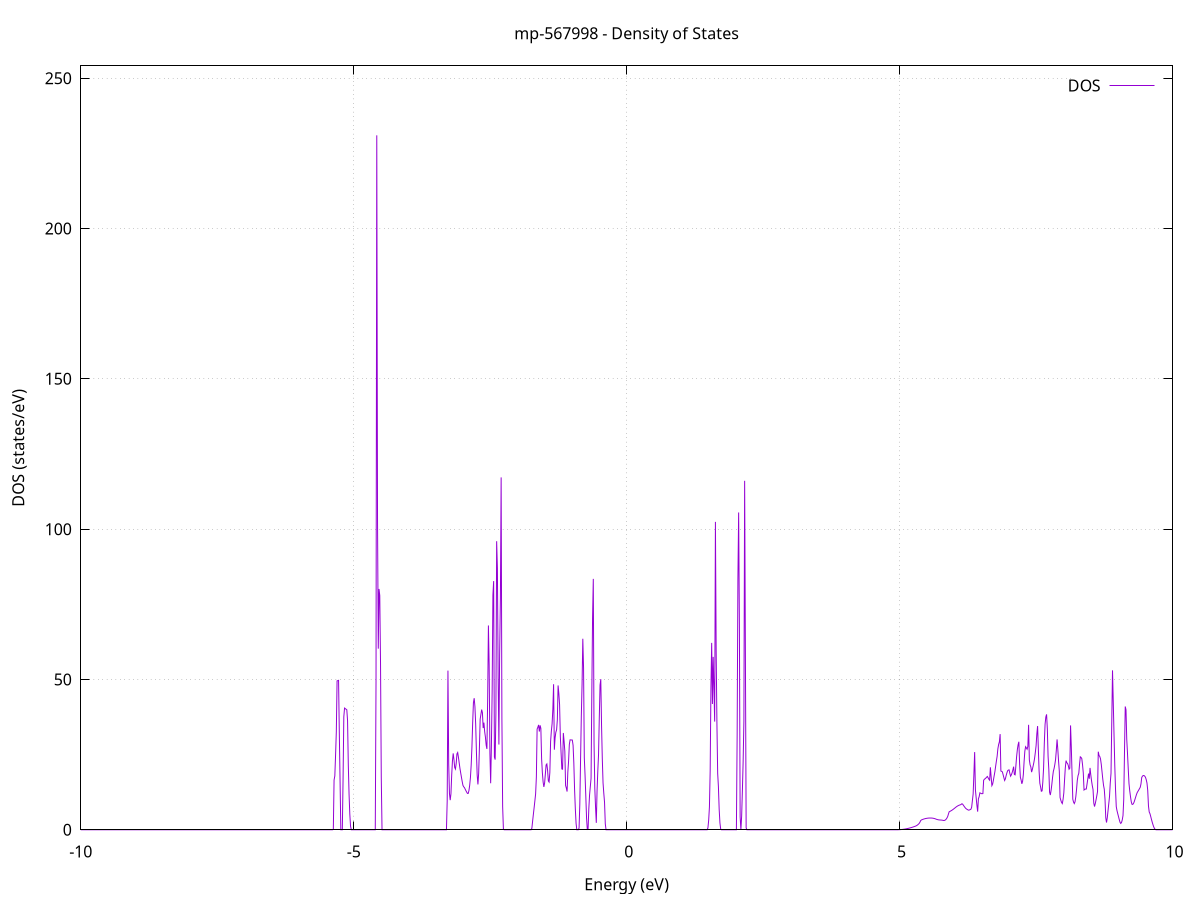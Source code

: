 set title 'mp-567998 - Density of States'
set xlabel 'Energy (eV)'
set ylabel 'DOS (states/eV)'
set grid
set xrange [-10:10]
set yrange [0:254.111]
set xzeroaxis lt -1
set terminal png size 800,600
set output 'mp-567998_dos_gnuplot.png'
plot '-' using 1:2 with lines title 'DOS'
-16.505200 0.000000
-16.491400 0.000000
-16.477700 0.000000
-16.464000 0.000000
-16.450300 0.000000
-16.436500 0.000000
-16.422800 0.000000
-16.409100 0.000000
-16.395400 0.000000
-16.381600 0.000000
-16.367900 0.000000
-16.354200 0.000000
-16.340400 0.000000
-16.326700 0.000000
-16.313000 0.000000
-16.299300 0.000000
-16.285500 0.000000
-16.271800 0.000000
-16.258100 0.000000
-16.244400 0.000000
-16.230600 0.000000
-16.216900 0.000000
-16.203200 0.000000
-16.189500 0.000000
-16.175700 0.000000
-16.162000 0.000000
-16.148300 0.000000
-16.134600 0.000000
-16.120800 0.000000
-16.107100 0.000000
-16.093400 0.000000
-16.079700 0.000000
-16.065900 0.000000
-16.052200 0.000000
-16.038500 0.000000
-16.024800 0.000000
-16.011000 0.000000
-15.997300 0.000000
-15.983600 0.000000
-15.969900 0.000000
-15.956100 0.000000
-15.942400 0.000000
-15.928700 0.000000
-15.915000 0.000000
-15.901200 0.000000
-15.887500 0.000000
-15.873800 0.000000
-15.860100 0.000000
-15.846300 0.000000
-15.832600 0.000000
-15.818900 0.000000
-15.805100 0.000000
-15.791400 0.000000
-15.777700 0.000000
-15.764000 0.000000
-15.750200 0.000000
-15.736500 0.000000
-15.722800 0.000000
-15.709100 0.000000
-15.695300 0.000000
-15.681600 0.000000
-15.667900 0.000000
-15.654200 0.000000
-15.640400 0.000000
-15.626700 0.000000
-15.613000 0.000000
-15.599300 0.000000
-15.585500 0.000000
-15.571800 0.000000
-15.558100 0.000000
-15.544400 0.000000
-15.530600 0.000000
-15.516900 0.000000
-15.503200 0.000000
-15.489500 0.000000
-15.475700 0.000000
-15.462000 0.000000
-15.448300 0.000000
-15.434600 0.000000
-15.420800 0.000000
-15.407100 0.000000
-15.393400 0.000000
-15.379700 0.000000
-15.365900 0.000000
-15.352200 0.000000
-15.338500 0.000000
-15.324800 0.000000
-15.311000 0.000000
-15.297300 0.000000
-15.283600 0.000000
-15.269800 0.000000
-15.256100 0.048500
-15.242400 6.963000
-15.228700 18.911500
-15.214900 28.188700
-15.201200 69.284500
-15.187500 137.983200
-15.173800 53.135900
-15.160000 0.000000
-15.146300 176.342200
-15.132600 85.574100
-15.118900 38.672100
-15.105100 0.000000
-15.091400 0.000000
-15.077700 0.000000
-15.064000 0.000000
-15.050200 0.000000
-15.036500 0.000000
-15.022800 0.000000
-15.009100 0.000000
-14.995300 0.000000
-14.981600 0.000000
-14.967900 0.000000
-14.954200 0.000000
-14.940400 0.000000
-14.926700 0.000000
-14.913000 0.000000
-14.899300 0.000000
-14.885500 0.000000
-14.871800 0.000000
-14.858100 0.000000
-14.844400 0.000000
-14.830600 0.000000
-14.816900 0.000000
-14.803200 0.000000
-14.789500 0.000000
-14.775700 28.993200
-14.762000 306.460100
-14.748300 330.160200
-14.734500 50.470800
-14.720800 3.240400
-14.707100 0.000000
-14.693400 0.000000
-14.679600 0.000000
-14.665900 0.000000
-14.652200 0.000000
-14.638500 0.000000
-14.624700 0.000000
-14.611000 0.000000
-14.597300 0.000000
-14.583600 0.000000
-14.569800 0.000000
-14.556100 0.000000
-14.542400 0.000000
-14.528700 0.000000
-14.514900 0.000000
-14.501200 0.000000
-14.487500 0.000000
-14.473800 0.000000
-14.460000 0.000000
-14.446300 0.000000
-14.432600 0.000000
-14.418900 0.000000
-14.405100 0.000000
-14.391400 0.000000
-14.377700 0.000000
-14.364000 0.000000
-14.350200 0.000000
-14.336500 0.000000
-14.322800 0.000000
-14.309100 0.000000
-14.295300 0.000000
-14.281600 0.000000
-14.267900 0.000000
-14.254200 0.000000
-14.240400 0.000000
-14.226700 0.000000
-14.213000 0.000000
-14.199200 0.000000
-14.185500 0.000000
-14.171800 0.000000
-14.158100 0.000000
-14.144300 0.000000
-14.130600 0.000000
-14.116900 0.000000
-14.103200 0.000000
-14.089400 0.000000
-14.075700 0.000000
-14.062000 0.000000
-14.048300 0.000000
-14.034500 0.000000
-14.020800 0.000000
-14.007100 0.000000
-13.993400 0.000000
-13.979600 0.000000
-13.965900 0.000000
-13.952200 0.000000
-13.938500 0.000000
-13.924700 0.000000
-13.911000 0.000000
-13.897300 0.000000
-13.883600 0.000000
-13.869800 0.000000
-13.856100 0.000000
-13.842400 0.000000
-13.828700 0.000000
-13.814900 0.000000
-13.801200 0.000000
-13.787500 0.000000
-13.773800 0.000000
-13.760000 0.000000
-13.746300 0.000000
-13.732600 0.000000
-13.718900 0.000000
-13.705100 0.000000
-13.691400 0.000000
-13.677700 0.000000
-13.663900 0.000000
-13.650200 0.000000
-13.636500 0.000000
-13.622800 0.000000
-13.609000 0.000000
-13.595300 0.000000
-13.581600 0.000000
-13.567900 0.000000
-13.554100 0.000000
-13.540400 0.000000
-13.526700 0.000000
-13.513000 0.000000
-13.499200 0.000000
-13.485500 0.000000
-13.471800 0.000000
-13.458100 0.000000
-13.444300 0.000000
-13.430600 0.000000
-13.416900 0.000000
-13.403200 0.000000
-13.389400 0.000000
-13.375700 0.000000
-13.362000 0.000000
-13.348300 0.000000
-13.334500 0.000000
-13.320800 0.000000
-13.307100 0.000000
-13.293400 0.000000
-13.279600 0.000000
-13.265900 0.000000
-13.252200 0.000000
-13.238500 0.000000
-13.224700 0.000000
-13.211000 0.000000
-13.197300 0.000000
-13.183600 0.000000
-13.169800 0.000000
-13.156100 0.000000
-13.142400 0.000000
-13.128600 0.000000
-13.114900 0.000000
-13.101200 0.000000
-13.087500 0.000000
-13.073700 0.000000
-13.060000 0.000000
-13.046300 0.000000
-13.032600 0.000000
-13.018800 0.000000
-13.005100 0.000000
-12.991400 0.000000
-12.977700 0.000000
-12.963900 0.000000
-12.950200 0.000000
-12.936500 0.000000
-12.922800 0.000000
-12.909000 0.000000
-12.895300 0.000000
-12.881600 0.000000
-12.867900 0.000000
-12.854100 0.000000
-12.840400 0.000000
-12.826700 0.000000
-12.813000 0.000000
-12.799200 0.000000
-12.785500 0.000000
-12.771800 0.000000
-12.758100 0.000000
-12.744300 9.206200
-12.730600 19.783500
-12.716900 27.023300
-12.703200 27.028100
-12.689400 27.033000
-12.675700 27.038000
-12.662000 27.043100
-12.648200 27.048300
-12.634500 27.053700
-12.620800 27.059100
-12.607100 27.064700
-12.593300 16.984100
-12.579600 11.893300
-12.565900 21.780500
-12.552200 21.782300
-12.538400 21.784200
-12.524700 21.786100
-12.511000 21.788100
-12.497300 21.790100
-12.483500 21.792100
-12.469800 21.794200
-12.456100 21.796300
-12.442400 21.798400
-12.428600 21.800600
-12.414900 21.802800
-12.401200 17.597700
-12.387500 0.000000
-12.373700 0.000000
-12.360000 0.000000
-12.346300 0.000000
-12.332600 0.000000
-12.318800 0.000000
-12.305100 0.000000
-12.291400 0.000000
-12.277700 0.000000
-12.263900 0.000000
-12.250200 0.000000
-12.236500 0.000000
-12.222800 0.000000
-12.209000 0.000000
-12.195300 0.000000
-12.181600 0.000000
-12.167900 0.000000
-12.154100 0.000000
-12.140400 0.000000
-12.126700 0.000000
-12.112900 0.000000
-12.099200 0.000000
-12.085500 0.000000
-12.071800 0.000000
-12.058000 0.000000
-12.044300 0.000000
-12.030600 0.000000
-12.016900 0.000000
-12.003100 0.000000
-11.989400 0.000000
-11.975700 0.000000
-11.962000 0.000000
-11.948200 0.000000
-11.934500 0.000000
-11.920800 0.000000
-11.907100 0.000000
-11.893300 0.000000
-11.879600 0.000000
-11.865900 0.000000
-11.852200 0.000000
-11.838400 0.000000
-11.824700 0.000000
-11.811000 0.000000
-11.797300 0.000000
-11.783500 0.000000
-11.769800 0.000000
-11.756100 0.000000
-11.742400 0.000000
-11.728600 0.000000
-11.714900 0.000000
-11.701200 0.000000
-11.687500 0.000000
-11.673700 0.000000
-11.660000 0.000000
-11.646300 0.000000
-11.632600 0.000000
-11.618800 0.000000
-11.605100 0.000000
-11.591400 0.000000
-11.577600 0.000000
-11.563900 0.000000
-11.550200 0.000000
-11.536500 0.000000
-11.522700 0.000000
-11.509000 11.306300
-11.495300 20.637600
-11.481600 26.852800
-11.467800 27.761100
-11.454100 27.771700
-11.440400 27.782600
-11.426700 27.793700
-11.412900 27.805200
-11.399200 27.816900
-11.385500 27.829000
-11.371800 27.841300
-11.358000 9.411000
-11.344300 0.000000
-11.330600 37.227200
-11.316900 38.124900
-11.303100 38.050900
-11.289400 37.977200
-11.275700 37.903700
-11.262000 37.380900
-11.248200 29.286400
-11.234500 24.611600
-11.220800 16.658900
-11.207100 0.000000
-11.193300 0.000000
-11.179600 0.000000
-11.165900 0.000000
-11.152200 0.000000
-11.138400 0.000000
-11.124700 0.000000
-11.111000 0.000000
-11.097300 0.000000
-11.083500 0.000000
-11.069800 0.000000
-11.056100 0.000000
-11.042300 0.000000
-11.028600 0.000000
-11.014900 0.000000
-11.001200 0.000000
-10.987400 0.000000
-10.973700 0.000000
-10.960000 0.000000
-10.946300 0.000000
-10.932500 0.000000
-10.918800 0.000000
-10.905100 0.000000
-10.891400 0.000000
-10.877600 0.000000
-10.863900 0.000000
-10.850200 0.000000
-10.836500 0.000000
-10.822700 0.000000
-10.809000 0.000000
-10.795300 0.000000
-10.781600 0.000000
-10.767800 0.000000
-10.754100 0.000000
-10.740400 0.000000
-10.726700 0.000000
-10.712900 0.000000
-10.699200 0.000000
-10.685500 0.000000
-10.671800 0.000000
-10.658000 0.000000
-10.644300 0.000000
-10.630600 0.000000
-10.616900 0.000000
-10.603100 0.000000
-10.589400 0.000000
-10.575700 0.000000
-10.562000 0.000000
-10.548200 0.000000
-10.534500 0.000000
-10.520800 0.000000
-10.507000 0.000000
-10.493300 0.000000
-10.479600 0.000000
-10.465900 0.000000
-10.452100 0.000000
-10.438400 0.000000
-10.424700 0.000000
-10.411000 0.000000
-10.397200 0.000000
-10.383500 0.000000
-10.369800 0.000000
-10.356100 0.000000
-10.342300 0.000000
-10.328600 0.000000
-10.314900 0.000000
-10.301200 0.000000
-10.287400 0.000000
-10.273700 0.000000
-10.260000 0.000000
-10.246300 0.000000
-10.232500 0.000000
-10.218800 0.000000
-10.205100 0.000000
-10.191400 0.000000
-10.177600 0.000000
-10.163900 0.000000
-10.150200 0.000000
-10.136500 0.000000
-10.122700 0.000000
-10.109000 0.000000
-10.095300 0.000000
-10.081600 0.000000
-10.067800 0.000000
-10.054100 0.000000
-10.040400 0.000000
-10.026700 0.000000
-10.012900 0.000000
-9.999200 0.000000
-9.985500 0.000000
-9.971700 0.000000
-9.958000 0.000000
-9.944300 0.000000
-9.930600 0.000000
-9.916800 0.000000
-9.903100 0.000000
-9.889400 0.000000
-9.875700 0.000000
-9.861900 0.000000
-9.848200 0.000000
-9.834500 0.000000
-9.820800 0.000000
-9.807000 0.000000
-9.793300 0.000000
-9.779600 0.000000
-9.765900 0.000000
-9.752100 0.000000
-9.738400 0.000000
-9.724700 0.000000
-9.711000 0.000000
-9.697200 0.000000
-9.683500 0.000000
-9.669800 0.000000
-9.656100 0.000000
-9.642300 0.000000
-9.628600 0.000000
-9.614900 0.000000
-9.601200 0.000000
-9.587400 0.000000
-9.573700 0.000000
-9.560000 0.000000
-9.546300 0.000000
-9.532500 0.000000
-9.518800 0.000000
-9.505100 0.000000
-9.491400 0.000000
-9.477600 0.000000
-9.463900 0.000000
-9.450200 0.000000
-9.436400 0.000000
-9.422700 0.000000
-9.409000 0.000000
-9.395300 0.000000
-9.381500 0.000000
-9.367800 0.000000
-9.354100 0.000000
-9.340400 0.000000
-9.326600 0.000000
-9.312900 0.000000
-9.299200 0.000000
-9.285500 0.000000
-9.271700 0.000000
-9.258000 0.000000
-9.244300 0.000000
-9.230600 0.000000
-9.216800 0.000000
-9.203100 0.000000
-9.189400 0.000000
-9.175700 0.000000
-9.161900 0.000000
-9.148200 0.000000
-9.134500 0.000000
-9.120800 0.000000
-9.107000 0.000000
-9.093300 0.000000
-9.079600 0.000000
-9.065900 0.000000
-9.052100 0.000000
-9.038400 0.000000
-9.024700 0.000000
-9.011000 0.000000
-8.997200 0.000000
-8.983500 0.000000
-8.969800 0.000000
-8.956100 0.000000
-8.942300 0.000000
-8.928600 0.000000
-8.914900 0.000000
-8.901100 0.000000
-8.887400 0.000000
-8.873700 0.000000
-8.860000 0.000000
-8.846200 0.000000
-8.832500 0.000000
-8.818800 0.000000
-8.805100 0.000000
-8.791300 0.000000
-8.777600 0.000000
-8.763900 0.000000
-8.750200 0.000000
-8.736400 0.000000
-8.722700 0.000000
-8.709000 0.000000
-8.695300 0.000000
-8.681500 0.000000
-8.667800 0.000000
-8.654100 0.000000
-8.640400 0.000000
-8.626600 0.000000
-8.612900 0.000000
-8.599200 0.000000
-8.585500 0.000000
-8.571700 0.000000
-8.558000 0.000000
-8.544300 0.000000
-8.530600 0.000000
-8.516800 0.000000
-8.503100 0.000000
-8.489400 0.000000
-8.475700 0.000000
-8.461900 0.000000
-8.448200 0.000000
-8.434500 0.000000
-8.420800 0.000000
-8.407000 0.000000
-8.393300 0.000000
-8.379600 0.000000
-8.365800 0.000000
-8.352100 0.000000
-8.338400 0.000000
-8.324700 0.000000
-8.310900 0.000000
-8.297200 0.000000
-8.283500 0.000000
-8.269800 0.000000
-8.256000 0.000000
-8.242300 0.000000
-8.228600 0.000000
-8.214900 0.000000
-8.201100 0.000000
-8.187400 0.000000
-8.173700 0.000000
-8.160000 0.000000
-8.146200 0.000000
-8.132500 0.000000
-8.118800 0.000000
-8.105100 0.000000
-8.091300 0.000000
-8.077600 0.000000
-8.063900 0.000000
-8.050200 0.000000
-8.036400 0.000000
-8.022700 0.000000
-8.009000 0.000000
-7.995300 0.000000
-7.981500 0.000000
-7.967800 0.000000
-7.954100 0.000000
-7.940400 0.000000
-7.926600 0.000000
-7.912900 0.000000
-7.899200 0.000000
-7.885500 0.000000
-7.871700 0.000000
-7.858000 0.000000
-7.844300 0.000000
-7.830500 0.000000
-7.816800 0.000000
-7.803100 0.000000
-7.789400 0.000000
-7.775600 0.000000
-7.761900 0.000000
-7.748200 0.000000
-7.734500 0.000000
-7.720700 0.000000
-7.707000 0.000000
-7.693300 0.000000
-7.679600 0.000000
-7.665800 0.000000
-7.652100 0.000000
-7.638400 0.000000
-7.624700 0.000000
-7.610900 0.000000
-7.597200 0.000000
-7.583500 0.000000
-7.569800 0.000000
-7.556000 0.000000
-7.542300 0.000000
-7.528600 0.000000
-7.514900 0.000000
-7.501100 0.000000
-7.487400 0.000000
-7.473700 0.000000
-7.460000 0.000000
-7.446200 0.000000
-7.432500 0.000000
-7.418800 0.000000
-7.405100 0.000000
-7.391300 0.000000
-7.377600 0.000000
-7.363900 0.000000
-7.350100 0.000000
-7.336400 0.000000
-7.322700 0.000000
-7.309000 0.000000
-7.295200 0.000000
-7.281500 0.000000
-7.267800 0.000000
-7.254100 0.000000
-7.240300 0.000000
-7.226600 0.000000
-7.212900 0.000000
-7.199200 0.000000
-7.185400 0.000000
-7.171700 0.000000
-7.158000 0.000000
-7.144300 0.000000
-7.130500 0.000000
-7.116800 0.000000
-7.103100 0.000000
-7.089400 0.000000
-7.075600 0.000000
-7.061900 0.000000
-7.048200 0.000000
-7.034500 0.000000
-7.020700 0.000000
-7.007000 0.000000
-6.993300 0.000000
-6.979600 0.000000
-6.965800 0.000000
-6.952100 0.000000
-6.938400 0.000000
-6.924700 0.000000
-6.910900 0.000000
-6.897200 0.000000
-6.883500 0.000000
-6.869800 0.000000
-6.856000 0.000000
-6.842300 0.000000
-6.828600 0.000000
-6.814800 0.000000
-6.801100 0.000000
-6.787400 0.000000
-6.773700 0.000000
-6.759900 0.000000
-6.746200 0.000000
-6.732500 0.000000
-6.718800 0.000000
-6.705000 0.000000
-6.691300 0.000000
-6.677600 0.000000
-6.663900 0.000000
-6.650100 0.000000
-6.636400 0.000000
-6.622700 0.000000
-6.609000 0.000000
-6.595200 0.000000
-6.581500 0.000000
-6.567800 0.000000
-6.554100 0.000000
-6.540300 0.000000
-6.526600 0.000000
-6.512900 0.000000
-6.499200 0.000000
-6.485400 0.000000
-6.471700 0.000000
-6.458000 0.000000
-6.444300 0.000000
-6.430500 0.000000
-6.416800 0.000000
-6.403100 0.000000
-6.389400 0.000000
-6.375600 0.000000
-6.361900 0.000000
-6.348200 0.000000
-6.334500 0.000000
-6.320700 0.000000
-6.307000 0.000000
-6.293300 0.000000
-6.279500 0.000000
-6.265800 0.000000
-6.252100 0.000000
-6.238400 0.000000
-6.224600 0.000000
-6.210900 0.000000
-6.197200 0.000000
-6.183500 0.000000
-6.169700 0.000000
-6.156000 0.000000
-6.142300 0.000000
-6.128600 0.000000
-6.114800 0.000000
-6.101100 0.000000
-6.087400 0.000000
-6.073700 0.000000
-6.059900 0.000000
-6.046200 0.000000
-6.032500 0.000000
-6.018800 0.000000
-6.005000 0.000000
-5.991300 0.000000
-5.977600 0.000000
-5.963900 0.000000
-5.950100 0.000000
-5.936400 0.000000
-5.922700 0.000000
-5.909000 0.000000
-5.895200 0.000000
-5.881500 0.000000
-5.867800 0.000000
-5.854100 0.000000
-5.840300 0.000000
-5.826600 0.000000
-5.812900 0.000000
-5.799200 0.000000
-5.785400 0.000000
-5.771700 0.000000
-5.758000 0.000000
-5.744200 0.000000
-5.730500 0.000000
-5.716800 0.000000
-5.703100 0.000000
-5.689300 0.000000
-5.675600 0.000000
-5.661900 0.000000
-5.648200 0.000000
-5.634400 0.000000
-5.620700 0.000000
-5.607000 0.000000
-5.593300 0.000000
-5.579500 0.000000
-5.565800 0.000000
-5.552100 0.000000
-5.538400 0.000000
-5.524600 0.000000
-5.510900 0.000000
-5.497200 0.000000
-5.483500 0.000000
-5.469700 0.000000
-5.456000 0.000000
-5.442300 0.000000
-5.428600 0.000000
-5.414800 0.000000
-5.401100 0.000000
-5.387400 0.000000
-5.373700 0.119400
-5.359900 16.547500
-5.346200 17.916900
-5.332500 24.798100
-5.318800 32.579600
-5.305000 49.530400
-5.291300 49.608800
-5.277600 49.704600
-5.263900 32.324600
-5.250100 16.202600
-5.236400 0.000000
-5.222700 0.000000
-5.208900 0.000000
-5.195200 16.738000
-5.181500 37.565300
-5.167800 40.483500
-5.154000 40.292400
-5.140300 40.100900
-5.126600 39.909100
-5.112900 36.317700
-5.099100 21.523100
-5.085400 11.845200
-5.071700 5.200800
-5.058000 1.166300
-5.044200 0.000000
-5.030500 0.000000
-5.016800 0.000000
-5.003100 0.000000
-4.989300 0.000000
-4.975600 0.000000
-4.961900 0.000000
-4.948200 0.000000
-4.934400 0.000000
-4.920700 0.000000
-4.907000 0.000000
-4.893300 0.000000
-4.879500 0.000000
-4.865800 0.000000
-4.852100 0.000000
-4.838400 0.000000
-4.824600 0.000000
-4.810900 0.000000
-4.797200 0.000000
-4.783500 0.000000
-4.769700 0.000000
-4.756000 0.000000
-4.742300 0.000000
-4.728600 0.000000
-4.714800 0.000000
-4.701100 0.000000
-4.687400 0.000000
-4.673600 0.000000
-4.659900 0.000000
-4.646200 0.000000
-4.632500 0.000000
-4.618700 0.000000
-4.605000 0.000000
-4.591300 49.544400
-4.577600 231.010300
-4.563800 102.804400
-4.550100 60.241700
-4.536400 80.106200
-4.522700 77.902300
-4.508900 55.379100
-4.495200 17.452100
-4.481500 0.000000
-4.467800 0.000000
-4.454000 0.000000
-4.440300 0.000000
-4.426600 0.000000
-4.412900 0.000000
-4.399100 0.000000
-4.385400 0.000000
-4.371700 0.000000
-4.358000 0.000000
-4.344200 0.000000
-4.330500 0.000000
-4.316800 0.000000
-4.303100 0.000000
-4.289300 0.000000
-4.275600 0.000000
-4.261900 0.000000
-4.248200 0.000000
-4.234400 0.000000
-4.220700 0.000000
-4.207000 0.000000
-4.193300 0.000000
-4.179500 0.000000
-4.165800 0.000000
-4.152100 0.000000
-4.138300 0.000000
-4.124600 0.000000
-4.110900 0.000000
-4.097200 0.000000
-4.083400 0.000000
-4.069700 0.000000
-4.056000 0.000000
-4.042300 0.000000
-4.028500 0.000000
-4.014800 0.000000
-4.001100 0.000000
-3.987400 0.000000
-3.973600 0.000000
-3.959900 0.000000
-3.946200 0.000000
-3.932500 0.000000
-3.918700 0.000000
-3.905000 0.000000
-3.891300 0.000000
-3.877600 0.000000
-3.863800 0.000000
-3.850100 0.000000
-3.836400 0.000000
-3.822700 0.000000
-3.808900 0.000000
-3.795200 0.000000
-3.781500 0.000000
-3.767800 0.000000
-3.754000 0.000000
-3.740300 0.000000
-3.726600 0.000000
-3.712900 0.000000
-3.699100 0.000000
-3.685400 0.000000
-3.671700 0.000000
-3.658000 0.000000
-3.644200 0.000000
-3.630500 0.000000
-3.616800 0.000000
-3.603000 0.000000
-3.589300 0.000000
-3.575600 0.000000
-3.561900 0.000000
-3.548100 0.000000
-3.534400 0.000000
-3.520700 0.000000
-3.507000 0.000000
-3.493200 0.000000
-3.479500 0.000000
-3.465800 0.000000
-3.452100 0.000000
-3.438300 0.000000
-3.424600 0.000000
-3.410900 0.000000
-3.397200 0.000000
-3.383400 0.000000
-3.369700 0.000000
-3.356000 0.000000
-3.342300 0.000000
-3.328500 0.000000
-3.314800 0.000000
-3.301100 0.000000
-3.287400 9.691700
-3.273600 52.954600
-3.259900 21.871400
-3.246200 12.080500
-3.232500 9.865400
-3.218700 11.971200
-3.205000 18.230300
-3.191300 22.918500
-3.177600 25.419500
-3.163800 23.347100
-3.150100 20.720900
-3.136400 20.184800
-3.122700 22.059500
-3.108900 25.248400
-3.095200 25.698900
-3.081500 24.066600
-3.067700 22.261800
-3.054000 20.436500
-3.040300 18.941700
-3.026600 17.477600
-3.012800 16.054600
-2.999100 14.785300
-2.985400 14.304200
-2.971700 14.026200
-2.957900 13.501800
-2.944200 12.994800
-2.930500 12.517400
-2.916800 12.092200
-2.903000 12.081800
-2.889300 13.039200
-2.875600 14.774400
-2.861900 17.364500
-2.848100 21.510500
-2.834400 27.516500
-2.820700 35.634700
-2.807000 42.262700
-2.793200 43.769900
-2.779500 40.976000
-2.765800 35.168300
-2.752100 25.873400
-2.738300 18.225700
-2.724600 15.079400
-2.710900 18.794500
-2.697200 27.299500
-2.683400 36.826900
-2.669700 38.368900
-2.656000 39.977700
-2.642300 38.957900
-2.628500 33.840600
-2.614800 35.631200
-2.601100 32.668600
-2.587300 30.830300
-2.573600 28.166100
-2.559900 26.899800
-2.546200 43.358800
-2.532400 67.970000
-2.518700 54.680300
-2.505000 25.475700
-2.491300 15.482600
-2.477500 28.185000
-2.463800 46.171000
-2.450100 78.082200
-2.436400 82.721800
-2.422600 24.211300
-2.408900 23.340700
-2.395200 38.675500
-2.381500 95.990700
-2.367700 86.964800
-2.354000 50.854500
-2.340300 28.368800
-2.326600 58.475200
-2.312800 76.920100
-2.299100 117.226000
-2.285400 37.024300
-2.271700 7.720700
-2.257900 0.274400
-2.244200 0.000000
-2.230500 0.000000
-2.216800 0.000000
-2.203000 0.000000
-2.189300 0.000000
-2.175600 0.000000
-2.161900 0.000000
-2.148100 0.000000
-2.134400 0.000000
-2.120700 0.000000
-2.107000 0.000000
-2.093200 0.000000
-2.079500 0.000000
-2.065800 0.000000
-2.052000 0.000000
-2.038300 0.000000
-2.024600 0.000000
-2.010900 0.000000
-1.997100 0.000000
-1.983400 0.000000
-1.969700 0.000000
-1.956000 0.000000
-1.942200 0.000000
-1.928500 0.000000
-1.914800 0.000000
-1.901100 0.000000
-1.887300 0.000000
-1.873600 0.000000
-1.859900 0.000000
-1.846200 0.000000
-1.832400 0.000000
-1.818700 0.000000
-1.805000 0.000000
-1.791300 0.000000
-1.777500 0.000000
-1.763800 0.000000
-1.750100 0.000000
-1.736400 0.497500
-1.722600 2.848500
-1.708900 5.113400
-1.695200 7.308100
-1.681500 9.573600
-1.667700 11.910100
-1.654000 17.484800
-1.640300 33.485100
-1.626600 34.118000
-1.612800 34.893100
-1.599100 32.676100
-1.585400 34.741100
-1.571700 33.738800
-1.557900 23.620000
-1.544200 19.061200
-1.530500 15.932600
-1.516700 14.259300
-1.503000 15.517200
-1.489300 18.565900
-1.475600 21.562700
-1.461800 21.900400
-1.448100 19.706800
-1.434400 16.241200
-1.420700 15.864400
-1.406900 19.069600
-1.393200 29.345600
-1.379500 32.788600
-1.365800 35.253500
-1.352000 40.094700
-1.338300 48.417000
-1.324600 26.639900
-1.310900 30.587400
-1.297100 32.430400
-1.283400 33.251400
-1.269700 36.538900
-1.256000 48.007200
-1.242200 45.364700
-1.228500 41.584700
-1.214800 31.048900
-1.201100 25.603400
-1.187300 20.222200
-1.173600 20.145200
-1.159900 32.209700
-1.146200 29.514100
-1.132400 26.118700
-1.118700 14.729900
-1.105000 13.882700
-1.091300 12.711800
-1.077500 19.186100
-1.063800 22.803900
-1.050100 28.344200
-1.036400 29.911400
-1.022600 29.892900
-1.008900 29.872300
-0.995200 29.849800
-0.981400 28.106400
-0.967700 22.246700
-0.954000 13.462300
-0.940300 7.027800
-0.926500 2.141100
-0.912800 0.000000
-0.899100 0.000000
-0.885400 0.000000
-0.871600 0.590500
-0.857900 8.617300
-0.844200 23.344300
-0.830500 37.711800
-0.816700 48.486000
-0.803000 63.553800
-0.789300 53.798000
-0.775600 23.991000
-0.761800 18.110500
-0.748100 11.138700
-0.734400 3.833200
-0.720700 0.086300
-0.706900 0.120100
-0.693200 6.904500
-0.679500 11.518300
-0.665800 14.311400
-0.652000 17.126800
-0.638300 44.608500
-0.624600 70.277200
-0.610900 83.467100
-0.597100 28.721500
-0.583400 13.810200
-0.569700 7.547000
-0.556000 2.311100
-0.542200 12.882100
-0.528500 19.479800
-0.514800 25.077600
-0.501100 37.224800
-0.487300 48.153100
-0.473600 50.105200
-0.459900 34.866100
-0.446100 23.711100
-0.432400 15.613000
-0.418700 12.145100
-0.405000 9.137200
-0.391200 1.967100
-0.377500 0.000000
-0.363800 0.000000
-0.350100 0.000000
-0.336300 0.000000
-0.322600 0.000000
-0.308900 0.000000
-0.295200 0.000000
-0.281400 0.000000
-0.267700 0.000000
-0.254000 0.000000
-0.240300 0.000000
-0.226500 0.000000
-0.212800 0.000000
-0.199100 0.000000
-0.185400 0.000000
-0.171600 0.000000
-0.157900 0.000000
-0.144200 0.000000
-0.130500 0.000000
-0.116700 0.000000
-0.103000 0.000000
-0.089300 0.000000
-0.075600 0.000000
-0.061800 0.000000
-0.048100 0.000000
-0.034400 0.000000
-0.020700 0.000000
-0.006900 0.000000
0.006800 0.000000
0.020500 0.000000
0.034200 0.000000
0.048000 0.000000
0.061700 0.000000
0.075400 0.000000
0.089200 0.000000
0.102900 0.000000
0.116600 0.000000
0.130300 0.000000
0.144100 0.000000
0.157800 0.000000
0.171500 0.000000
0.185200 0.000000
0.199000 0.000000
0.212700 0.000000
0.226400 0.000000
0.240100 0.000000
0.253900 0.000000
0.267600 0.000000
0.281300 0.000000
0.295000 0.000000
0.308800 0.000000
0.322500 0.000000
0.336200 0.000000
0.349900 0.000000
0.363700 0.000000
0.377400 0.000000
0.391100 0.000000
0.404800 0.000000
0.418600 0.000000
0.432300 0.000000
0.446000 0.000000
0.459700 0.000000
0.473500 0.000000
0.487200 0.000000
0.500900 0.000000
0.514600 0.000000
0.528400 0.000000
0.542100 0.000000
0.555800 0.000000
0.569500 0.000000
0.583300 0.000000
0.597000 0.000000
0.610700 0.000000
0.624500 0.000000
0.638200 0.000000
0.651900 0.000000
0.665600 0.000000
0.679400 0.000000
0.693100 0.000000
0.706800 0.000000
0.720500 0.000000
0.734300 0.000000
0.748000 0.000000
0.761700 0.000000
0.775400 0.000000
0.789200 0.000000
0.802900 0.000000
0.816600 0.000000
0.830300 0.000000
0.844100 0.000000
0.857800 0.000000
0.871500 0.000000
0.885200 0.000000
0.899000 0.000000
0.912700 0.000000
0.926400 0.000000
0.940100 0.000000
0.953900 0.000000
0.967600 0.000000
0.981300 0.000000
0.995000 0.000000
1.008800 0.000000
1.022500 0.000000
1.036200 0.000000
1.049900 0.000000
1.063700 0.000000
1.077400 0.000000
1.091100 0.000000
1.104800 0.000000
1.118600 0.000000
1.132300 0.000000
1.146000 0.000000
1.159800 0.000000
1.173500 0.000000
1.187200 0.000000
1.200900 0.000000
1.214700 0.000000
1.228400 0.000000
1.242100 0.000000
1.255800 0.000000
1.269600 0.000000
1.283300 0.000000
1.297000 0.000000
1.310700 0.000000
1.324500 0.000000
1.338200 0.000000
1.351900 0.000000
1.365600 0.000000
1.379400 0.000000
1.393100 0.000000
1.406800 0.000000
1.420500 0.000000
1.434300 0.000000
1.448000 0.000000
1.461700 0.000000
1.475400 0.000000
1.489200 0.667400
1.502900 3.189300
1.516600 7.588600
1.530300 19.684400
1.544100 47.478900
1.557800 62.175600
1.571500 41.839500
1.585200 57.514200
1.599000 47.141100
1.612700 35.994400
1.626400 102.417700
1.640100 59.228300
1.653900 35.223700
1.667600 18.764400
1.681300 14.302400
1.695100 6.805500
1.708800 2.315500
1.722500 0.264400
1.736200 0.000000
1.750000 0.000000
1.763700 0.000000
1.777400 0.000000
1.791100 0.000000
1.804900 0.000000
1.818600 0.000000
1.832300 0.000000
1.846000 0.000000
1.859800 0.000000
1.873500 0.000000
1.887200 0.000000
1.900900 0.000000
1.914700 0.000000
1.928400 0.000000
1.942100 0.000000
1.955800 0.000000
1.969600 0.000000
1.983300 0.000000
1.997000 0.000000
2.010700 0.000000
2.024500 31.496100
2.038200 83.231000
2.051900 105.553700
2.065600 67.783300
2.079400 4.302900
2.093100 0.000000
2.106800 4.559500
2.120500 13.172000
2.134300 22.697100
2.148000 36.126100
2.161700 116.093900
2.175500 58.676100
2.189200 0.640700
2.202900 0.000000
2.216600 0.000000
2.230400 0.000000
2.244100 0.000000
2.257800 0.000000
2.271500 0.000000
2.285300 0.000000
2.299000 0.000000
2.312700 0.000000
2.326400 0.000000
2.340200 0.000000
2.353900 0.000000
2.367600 0.000000
2.381300 0.000000
2.395100 0.000000
2.408800 0.000000
2.422500 0.000000
2.436200 0.000000
2.450000 0.000000
2.463700 0.000000
2.477400 0.000000
2.491100 0.000000
2.504900 0.000000
2.518600 0.000000
2.532300 0.000000
2.546000 0.000000
2.559800 0.000000
2.573500 0.000000
2.587200 0.000000
2.600900 0.000000
2.614700 0.000000
2.628400 0.000000
2.642100 0.000000
2.655800 0.000000
2.669600 0.000000
2.683300 0.000000
2.697000 0.000000
2.710800 0.000000
2.724500 0.000000
2.738200 0.000000
2.751900 0.000000
2.765700 0.000000
2.779400 0.000000
2.793100 0.000000
2.806800 0.000000
2.820600 0.000000
2.834300 0.000000
2.848000 0.000000
2.861700 0.000000
2.875500 0.000000
2.889200 0.000000
2.902900 0.000000
2.916600 0.000000
2.930400 0.000000
2.944100 0.000000
2.957800 0.000000
2.971500 0.000000
2.985300 0.000000
2.999000 0.000000
3.012700 0.000000
3.026400 0.000000
3.040200 0.000000
3.053900 0.000000
3.067600 0.000000
3.081300 0.000000
3.095100 0.000000
3.108800 0.000000
3.122500 0.000000
3.136200 0.000000
3.150000 0.000000
3.163700 0.000000
3.177400 0.000000
3.191100 0.000000
3.204900 0.000000
3.218600 0.000000
3.232300 0.000000
3.246100 0.000000
3.259800 0.000000
3.273500 0.000000
3.287200 0.000000
3.301000 0.000000
3.314700 0.000000
3.328400 0.000000
3.342100 0.000000
3.355900 0.000000
3.369600 0.000000
3.383300 0.000000
3.397000 0.000000
3.410800 0.000000
3.424500 0.000000
3.438200 0.000000
3.451900 0.000000
3.465700 0.000000
3.479400 0.000000
3.493100 0.000000
3.506800 0.000000
3.520600 0.000000
3.534300 0.000000
3.548000 0.000000
3.561700 0.000000
3.575500 0.000000
3.589200 0.000000
3.602900 0.000000
3.616600 0.000000
3.630400 0.000000
3.644100 0.000000
3.657800 0.000000
3.671500 0.000000
3.685300 0.000000
3.699000 0.000000
3.712700 0.000000
3.726400 0.000000
3.740200 0.000000
3.753900 0.000000
3.767600 0.000000
3.781400 0.000000
3.795100 0.000000
3.808800 0.000000
3.822500 0.000000
3.836300 0.000000
3.850000 0.000000
3.863700 0.000000
3.877400 0.000000
3.891200 0.000000
3.904900 0.000000
3.918600 0.000000
3.932300 0.000000
3.946100 0.000000
3.959800 0.000000
3.973500 0.000000
3.987200 0.000000
4.001000 0.000000
4.014700 0.000000
4.028400 0.000000
4.042100 0.000000
4.055900 0.000000
4.069600 0.000000
4.083300 0.000000
4.097000 0.000000
4.110800 0.000000
4.124500 0.000000
4.138200 0.000000
4.151900 0.000000
4.165700 0.000000
4.179400 0.000000
4.193100 0.000000
4.206800 0.000000
4.220600 0.000000
4.234300 0.000000
4.248000 0.000000
4.261700 0.000000
4.275500 0.000000
4.289200 0.000000
4.302900 0.000000
4.316700 0.000000
4.330400 0.000000
4.344100 0.000000
4.357800 0.000000
4.371600 0.000000
4.385300 0.000000
4.399000 0.000000
4.412700 0.000000
4.426500 0.000000
4.440200 0.000000
4.453900 0.000000
4.467600 0.000000
4.481400 0.000000
4.495100 0.000000
4.508800 0.000000
4.522500 0.000000
4.536300 0.000000
4.550000 0.000000
4.563700 0.000000
4.577400 0.000000
4.591200 0.000000
4.604900 0.000000
4.618600 0.000000
4.632300 0.000000
4.646100 0.000000
4.659800 0.000000
4.673500 0.000000
4.687200 0.000000
4.701000 0.000000
4.714700 0.000000
4.728400 0.000000
4.742100 0.000000
4.755900 0.000000
4.769600 0.000000
4.783300 0.000000
4.797000 0.000000
4.810800 0.000000
4.824500 0.000000
4.838200 0.000000
4.852000 0.000000
4.865700 0.000000
4.879400 0.000000
4.893100 0.000000
4.906900 0.000000
4.920600 0.000000
4.934300 0.000000
4.948000 0.000300
4.961800 0.003700
4.975500 0.010900
4.989200 0.021800
5.002900 0.036400
5.016700 0.054800
5.030400 0.076900
5.044100 0.102800
5.057800 0.132500
5.071600 0.165900
5.085300 0.203000
5.099000 0.243900
5.112700 0.288600
5.126500 0.337000
5.140200 0.389100
5.153900 0.445000
5.167600 0.504700
5.181400 0.568100
5.195100 0.635200
5.208800 0.706100
5.222500 0.780800
5.236300 0.859200
5.250000 0.941300
5.263700 1.027200
5.277400 1.116900
5.291200 1.210300
5.304900 1.320300
5.318600 1.467000
5.332300 1.650700
5.346100 1.871300
5.359800 2.128800
5.373500 2.529000
5.387300 3.073300
5.401000 3.275200
5.414700 3.379800
5.428400 3.475000
5.442200 3.560900
5.455900 3.637400
5.469600 3.704500
5.483300 3.762300
5.497100 3.810800
5.510800 3.849900
5.524500 3.879600
5.538200 3.900000
5.552000 3.911100
5.565700 3.912700
5.579400 3.905100
5.593100 3.888100
5.606900 3.858900
5.620600 3.814600
5.634300 3.755100
5.648000 3.680600
5.661800 3.590900
5.675500 3.490300
5.689200 3.410100
5.702900 3.347700
5.716700 3.300500
5.730400 3.268400
5.744100 3.251400
5.757800 3.240500
5.771600 3.215500
5.785300 3.175600
5.799000 3.120900
5.812700 3.085000
5.826500 3.139200
5.840200 3.286000
5.853900 3.539700
5.867600 3.910600
5.881400 4.398800
5.895100 5.223800
5.908800 5.990600
5.922600 6.113500
5.936300 6.248500
5.950000 6.397400
5.963700 6.560200
5.977500 6.736900
5.991200 6.927200
6.004900 7.124300
6.018600 7.325600
6.032400 7.529200
6.046100 7.715800
6.059800 7.879900
6.073500 8.021600
6.087300 8.140900
6.101000 8.237800
6.114700 8.314100
6.128400 8.442700
6.142200 8.661000
6.155900 8.512700
6.169600 8.147500
6.183300 7.793100
6.197100 7.449400
6.210800 7.138100
6.224500 6.942100
6.238200 6.773600
6.252000 6.618900
6.265700 6.519300
6.279400 6.591300
6.293100 6.703600
6.306900 6.827500
6.320600 7.492200
6.334300 9.734700
6.348000 11.909300
6.361800 18.639500
6.375500 25.843500
6.389200 13.326500
6.402900 10.679300
6.416700 8.168500
6.430400 6.030200
6.444100 10.291400
6.457900 11.015400
6.471600 12.294200
6.485300 12.154500
6.499000 12.023600
6.512800 11.995700
6.526500 12.045100
6.540200 16.459000
6.553900 16.810200
6.567700 16.986500
6.581400 17.219200
6.595100 17.508400
6.608800 17.730800
6.622600 17.265300
6.636300 16.796000
6.650000 16.491700
6.663700 20.784600
6.677500 17.567800
6.691200 14.674400
6.704900 15.185100
6.718600 16.444500
6.732400 17.920700
6.746100 19.302900
6.759800 21.102900
6.773500 22.827300
6.787300 24.451900
6.801000 26.932600
6.814700 28.378900
6.828400 29.243400
6.842200 31.826100
6.855900 19.541700
6.869600 19.439100
6.883300 19.260900
6.897100 18.308500
6.910800 17.337300
6.924500 16.399100
6.938200 16.917100
6.952000 17.992900
6.965700 18.893200
6.979400 19.636100
6.993200 19.865100
7.006900 19.923400
7.020600 18.691100
7.034300 17.824100
7.048100 18.301200
7.061800 18.983900
7.075500 19.894300
7.089200 20.997100
7.103000 18.399600
7.116700 18.269000
7.130400 21.178200
7.144100 24.310600
7.157900 26.699600
7.171600 28.316300
7.185300 29.272900
7.199000 21.966000
7.212800 17.462700
7.226500 16.555000
7.240200 15.285300
7.253900 16.122400
7.267700 18.427600
7.281400 22.699200
7.295100 26.172900
7.308800 27.629000
7.322600 27.233100
7.336300 26.795900
7.350000 27.720200
7.363700 34.904800
7.377500 23.244100
7.391200 21.594000
7.404900 20.913200
7.418600 19.177100
7.432400 20.051300
7.446100 21.162600
7.459800 22.345300
7.473600 23.789400
7.487300 25.749800
7.501000 27.968100
7.514700 31.918300
7.528500 34.500200
7.542200 26.902800
7.555900 19.553100
7.569600 15.488900
7.583400 14.240400
7.597100 12.818700
7.610800 12.946400
7.624500 15.920600
7.638300 20.540400
7.652000 28.937800
7.665700 35.092800
7.679400 37.504000
7.693200 38.385500
7.706900 33.573800
7.720600 24.494400
7.734300 20.040700
7.748100 12.526300
7.761800 11.557600
7.775500 13.047500
7.789200 15.077300
7.803000 17.437000
7.816700 19.391800
7.830400 20.365900
7.844100 21.674400
7.857900 23.375300
7.871600 26.455600
7.885300 30.052100
7.899000 26.749700
7.912800 22.822400
7.926500 19.480500
7.940200 10.724200
7.953900 9.833600
7.967700 9.105200
7.981400 8.717800
7.995100 10.074000
8.008900 12.234100
8.022600 16.570000
8.036300 20.635400
8.050000 23.003400
8.063800 22.293000
8.077500 22.062300
8.091200 21.345400
8.104900 20.144800
8.118700 20.466200
8.132400 34.714500
8.146100 27.564700
8.159800 18.528100
8.173600 10.161100
8.187300 9.199200
8.201000 8.720700
8.214700 9.341600
8.228500 10.954400
8.242200 13.426800
8.255900 16.451000
8.269600 18.014300
8.283400 18.794900
8.297100 21.735100
8.310800 24.263700
8.324500 24.067700
8.338300 23.685600
8.352000 21.609700
8.365700 18.920700
8.379400 13.231300
8.393200 13.472500
8.406900 13.534300
8.420600 13.555600
8.434300 15.213800
8.448100 16.934400
8.461800 18.680000
8.475500 16.974700
8.489200 20.576800
8.503000 18.278700
8.516700 16.317400
8.530400 14.692800
8.544200 13.387900
8.557900 8.874700
8.571600 7.729200
8.585300 8.717800
8.599100 9.927200
8.612800 11.255200
8.626500 12.694000
8.640200 25.974700
8.654000 24.722400
8.667700 24.375900
8.681400 23.565800
8.695100 21.773200
8.708900 19.325500
8.722600 16.884600
8.736300 14.824400
8.750000 13.476700
8.763800 10.092200
8.777500 3.993500
8.791200 2.402600
8.804900 3.963200
8.818700 6.299700
8.832400 8.662800
8.846100 11.052700
8.859800 15.539000
8.873600 18.803400
8.887300 35.669700
8.901000 53.032500
8.914700 42.628900
8.928500 31.760900
8.942200 21.617300
8.955900 13.614300
8.969600 7.719800
8.983400 6.344600
8.997100 5.347500
9.010800 4.367000
9.024500 3.403200
9.038300 2.507100
9.052000 2.113400
9.065700 2.396500
9.079500 3.279500
9.093200 4.722000
9.106900 10.151100
9.120600 25.929200
9.134400 41.005600
9.148100 39.903000
9.161800 30.137600
9.175500 25.461200
9.189300 20.235900
9.203000 15.376300
9.216700 12.952700
9.230400 11.031000
9.244200 9.362700
9.257900 8.482600
9.271600 8.438000
9.285300 8.750400
9.299100 9.350000
9.312800 10.144100
9.326500 10.947500
9.340200 11.745600
9.354000 12.395700
9.367700 12.813600
9.381400 13.238700
9.395100 13.671800
9.408900 14.129600
9.422600 15.256200
9.436300 17.388800
9.450000 17.840300
9.463800 18.048700
9.477500 18.034800
9.491200 17.839800
9.504900 17.463200
9.518700 16.670700
9.532400 15.556600
9.546100 13.134100
9.559800 7.922100
9.573600 5.897200
9.587300 5.347100
9.601000 4.434900
9.614800 3.440400
9.628500 2.528300
9.642200 1.698700
9.655900 0.974800
9.669700 0.446100
9.683400 0.121400
9.697100 0.000800
9.710800 0.000000
9.724600 0.000000
9.738300 0.000000
9.752000 0.000000
9.765700 0.000000
9.779500 0.000000
9.793200 0.000000
9.806900 0.000000
9.820600 0.000000
9.834400 0.000000
9.848100 0.000000
9.861800 0.000000
9.875500 0.000000
9.889300 0.000000
9.903000 0.000000
9.916700 0.000000
9.930400 0.000000
9.944200 0.000000
9.957900 0.000000
9.971600 0.000000
9.985300 0.000000
9.999100 0.000000
10.012800 0.000000
10.026500 0.000000
10.040200 0.000000
10.054000 0.000000
10.067700 0.000000
10.081400 0.000000
10.095100 0.000000
10.108900 0.000000
10.122600 0.000000
10.136300 0.000000
10.150100 0.000000
10.163800 0.000000
10.177500 0.000000
10.191200 0.000000
10.205000 0.000000
10.218700 0.000000
10.232400 0.000000
10.246100 0.000000
10.259900 0.000000
10.273600 0.000000
10.287300 0.000000
10.301000 0.000000
10.314800 0.000000
10.328500 0.000000
10.342200 0.000000
10.355900 0.000000
10.369700 0.000000
10.383400 0.000000
10.397100 0.000000
10.410800 0.000000
10.424600 0.000000
10.438300 0.000000
10.452000 0.000000
10.465700 0.000000
10.479500 0.000000
10.493200 0.000000
10.506900 0.000000
10.520600 0.000000
10.534400 0.000000
10.548100 0.000000
10.561800 0.000000
10.575500 0.000000
10.589300 0.000000
10.603000 0.000000
10.616700 0.000000
10.630400 0.000000
10.644200 0.000000
10.657900 0.000000
10.671600 0.000000
10.685400 0.000000
10.699100 0.000000
10.712800 0.000000
10.726500 0.000000
10.740300 0.000000
10.754000 0.000000
10.767700 0.000000
10.781400 0.000000
10.795200 0.000000
10.808900 0.000000
10.822600 0.000000
10.836300 0.000000
10.850100 0.000000
10.863800 0.000000
10.877500 0.000000
10.891200 0.000000
10.905000 0.000000
10.918700 0.000000
10.932400 0.000000
10.946100 0.000000
e
